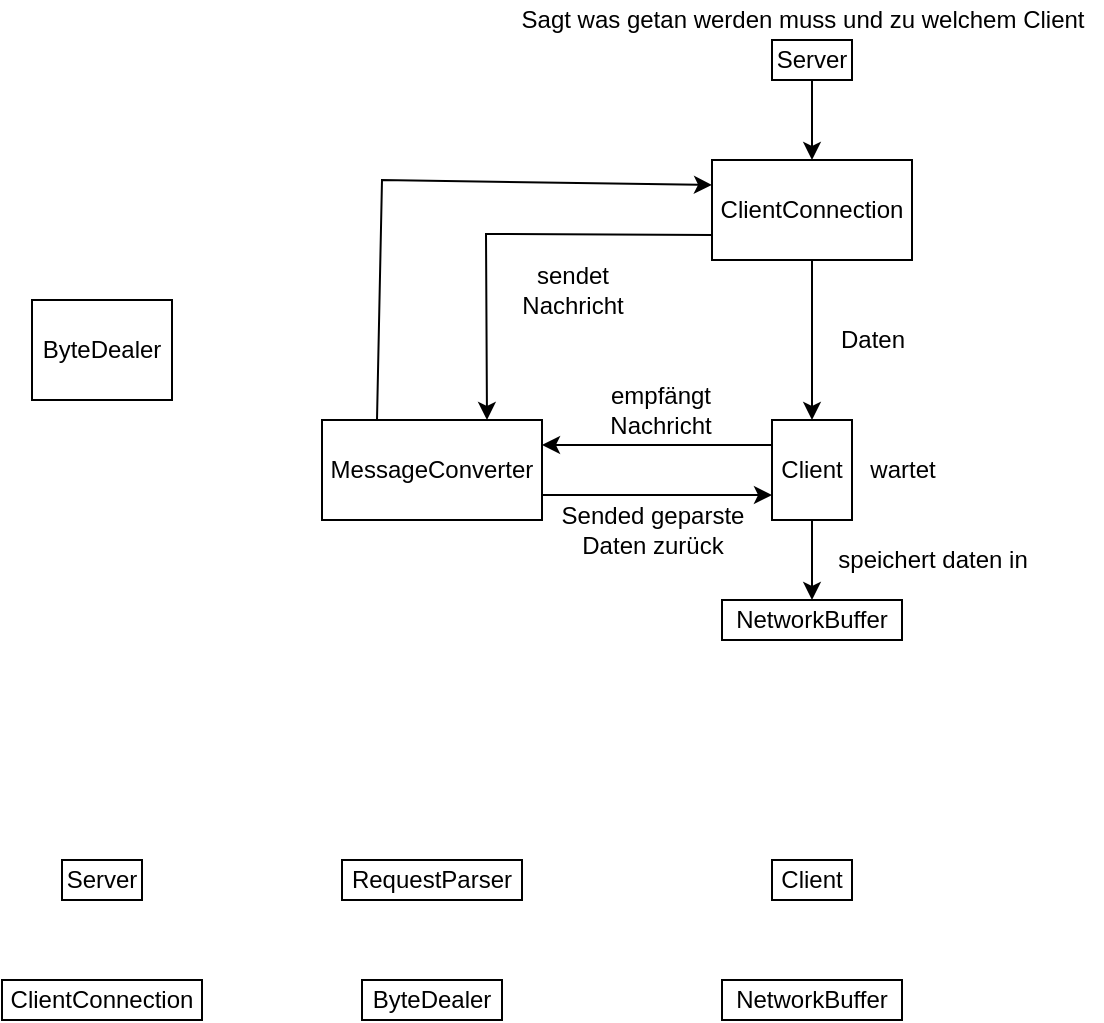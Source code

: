 <mxfile version="18.0.3" type="device"><diagram id="sab9mWjCjC6wnmYaDvzo" name="Page-1"><mxGraphModel dx="1133" dy="624" grid="1" gridSize="10" guides="1" tooltips="1" connect="1" arrows="1" fold="1" page="1" pageScale="1" pageWidth="827" pageHeight="1169" math="0" shadow="0"><root><mxCell id="0"/><mxCell id="1" parent="0"/><mxCell id="JZBerC42o_ADaGXN8Pa5-30" style="edgeStyle=orthogonalEdgeStyle;rounded=0;orthogonalLoop=1;jettySize=auto;html=1;entryX=0.5;entryY=0;entryDx=0;entryDy=0;" edge="1" parent="1" source="JZBerC42o_ADaGXN8Pa5-1" target="JZBerC42o_ADaGXN8Pa5-2"><mxGeometry relative="1" as="geometry"/></mxCell><mxCell id="JZBerC42o_ADaGXN8Pa5-1" value="Server" style="rounded=0;whiteSpace=wrap;html=1;" vertex="1" parent="1"><mxGeometry x="435" y="30" width="40" height="20" as="geometry"/></mxCell><mxCell id="JZBerC42o_ADaGXN8Pa5-2" value="ClientConnection" style="rounded=0;whiteSpace=wrap;html=1;" vertex="1" parent="1"><mxGeometry x="405" y="90" width="100" height="50" as="geometry"/></mxCell><mxCell id="JZBerC42o_ADaGXN8Pa5-4" value="NetworkBuffer" style="rounded=0;whiteSpace=wrap;html=1;" vertex="1" parent="1"><mxGeometry x="410" y="310" width="90" height="20" as="geometry"/></mxCell><mxCell id="JZBerC42o_ADaGXN8Pa5-5" value="Client" style="rounded=0;whiteSpace=wrap;html=1;" vertex="1" parent="1"><mxGeometry x="435" y="220" width="40" height="50" as="geometry"/></mxCell><mxCell id="JZBerC42o_ADaGXN8Pa5-7" value="ByteDealer" style="rounded=0;whiteSpace=wrap;html=1;" vertex="1" parent="1"><mxGeometry x="65" y="160" width="70" height="50" as="geometry"/></mxCell><mxCell id="JZBerC42o_ADaGXN8Pa5-10" value="Server" style="rounded=0;whiteSpace=wrap;html=1;" vertex="1" parent="1"><mxGeometry x="80" y="440" width="40" height="20" as="geometry"/></mxCell><mxCell id="JZBerC42o_ADaGXN8Pa5-11" value="ClientConnection" style="rounded=0;whiteSpace=wrap;html=1;" vertex="1" parent="1"><mxGeometry x="50" y="500" width="100" height="20" as="geometry"/></mxCell><mxCell id="JZBerC42o_ADaGXN8Pa5-12" value="NetworkBuffer" style="rounded=0;whiteSpace=wrap;html=1;" vertex="1" parent="1"><mxGeometry x="410" y="500" width="90" height="20" as="geometry"/></mxCell><mxCell id="JZBerC42o_ADaGXN8Pa5-13" value="Client" style="rounded=0;whiteSpace=wrap;html=1;" vertex="1" parent="1"><mxGeometry x="435" y="440" width="40" height="20" as="geometry"/></mxCell><mxCell id="JZBerC42o_ADaGXN8Pa5-14" value="ByteDealer" style="rounded=0;whiteSpace=wrap;html=1;" vertex="1" parent="1"><mxGeometry x="230" y="500" width="70" height="20" as="geometry"/></mxCell><mxCell id="JZBerC42o_ADaGXN8Pa5-15" value="RequestParser" style="rounded=0;whiteSpace=wrap;html=1;" vertex="1" parent="1"><mxGeometry x="220" y="440" width="90" height="20" as="geometry"/></mxCell><mxCell id="JZBerC42o_ADaGXN8Pa5-16" value="MessageConverter" style="rounded=0;whiteSpace=wrap;html=1;" vertex="1" parent="1"><mxGeometry x="210" y="220" width="110" height="50" as="geometry"/></mxCell><mxCell id="JZBerC42o_ADaGXN8Pa5-18" value="wartet" style="text;html=1;align=center;verticalAlign=middle;resizable=0;points=[];autosize=1;strokeColor=none;fillColor=none;" vertex="1" parent="1"><mxGeometry x="475" y="235" width="50" height="20" as="geometry"/></mxCell><mxCell id="JZBerC42o_ADaGXN8Pa5-20" value="&lt;div&gt;empfängt&lt;/div&gt;&lt;div&gt;Nachricht&lt;br&gt;&lt;/div&gt;" style="text;html=1;align=center;verticalAlign=middle;resizable=0;points=[];autosize=1;strokeColor=none;fillColor=none;" vertex="1" parent="1"><mxGeometry x="343.5" y="200" width="70" height="30" as="geometry"/></mxCell><mxCell id="JZBerC42o_ADaGXN8Pa5-24" value="" style="endArrow=classic;html=1;rounded=0;exitX=0;exitY=0.25;exitDx=0;exitDy=0;entryX=1;entryY=0.25;entryDx=0;entryDy=0;" edge="1" parent="1" source="JZBerC42o_ADaGXN8Pa5-5" target="JZBerC42o_ADaGXN8Pa5-16"><mxGeometry width="50" height="50" relative="1" as="geometry"><mxPoint x="270" y="260" as="sourcePoint"/><mxPoint x="320" y="210" as="targetPoint"/></mxGeometry></mxCell><mxCell id="JZBerC42o_ADaGXN8Pa5-25" value="" style="endArrow=classic;html=1;rounded=0;exitX=1;exitY=0.75;exitDx=0;exitDy=0;entryX=0;entryY=0.75;entryDx=0;entryDy=0;" edge="1" parent="1" source="JZBerC42o_ADaGXN8Pa5-16" target="JZBerC42o_ADaGXN8Pa5-5"><mxGeometry width="50" height="50" relative="1" as="geometry"><mxPoint x="445" y="290" as="sourcePoint"/><mxPoint x="330" y="290" as="targetPoint"/></mxGeometry></mxCell><mxCell id="JZBerC42o_ADaGXN8Pa5-26" value="&lt;div&gt;Sended geparste&lt;/div&gt;&lt;div&gt;Daten zurück&lt;/div&gt;" style="text;html=1;align=center;verticalAlign=middle;resizable=0;points=[];autosize=1;strokeColor=none;fillColor=none;" vertex="1" parent="1"><mxGeometry x="320" y="260" width="110" height="30" as="geometry"/></mxCell><mxCell id="JZBerC42o_ADaGXN8Pa5-27" value="" style="endArrow=classic;html=1;rounded=0;exitX=0.5;exitY=1;exitDx=0;exitDy=0;entryX=0.5;entryY=0;entryDx=0;entryDy=0;" edge="1" parent="1" source="JZBerC42o_ADaGXN8Pa5-5" target="JZBerC42o_ADaGXN8Pa5-4"><mxGeometry width="50" height="50" relative="1" as="geometry"><mxPoint x="410" y="150" as="sourcePoint"/><mxPoint x="525" y="150" as="targetPoint"/></mxGeometry></mxCell><mxCell id="JZBerC42o_ADaGXN8Pa5-28" value="speichert daten in" style="text;html=1;align=center;verticalAlign=middle;resizable=0;points=[];autosize=1;strokeColor=none;fillColor=none;" vertex="1" parent="1"><mxGeometry x="460" y="280" width="110" height="20" as="geometry"/></mxCell><mxCell id="JZBerC42o_ADaGXN8Pa5-31" value="Sagt was getan werden muss und zu welchem Client" style="text;html=1;align=center;verticalAlign=middle;resizable=0;points=[];autosize=1;strokeColor=none;fillColor=none;" vertex="1" parent="1"><mxGeometry x="300" y="10" width="300" height="20" as="geometry"/></mxCell><mxCell id="JZBerC42o_ADaGXN8Pa5-37" value="" style="endArrow=classic;html=1;rounded=0;entryX=0.5;entryY=0;entryDx=0;entryDy=0;exitX=0.5;exitY=1;exitDx=0;exitDy=0;" edge="1" parent="1" source="JZBerC42o_ADaGXN8Pa5-2" target="JZBerC42o_ADaGXN8Pa5-5"><mxGeometry width="50" height="50" relative="1" as="geometry"><mxPoint x="435" y="180" as="sourcePoint"/><mxPoint x="610" y="180" as="targetPoint"/></mxGeometry></mxCell><mxCell id="JZBerC42o_ADaGXN8Pa5-38" value="Daten" style="text;html=1;align=center;verticalAlign=middle;resizable=0;points=[];autosize=1;strokeColor=none;fillColor=none;" vertex="1" parent="1"><mxGeometry x="460" y="170" width="50" height="20" as="geometry"/></mxCell><mxCell id="JZBerC42o_ADaGXN8Pa5-39" value="" style="endArrow=classic;html=1;rounded=0;exitX=0;exitY=0.75;exitDx=0;exitDy=0;entryX=0.75;entryY=0;entryDx=0;entryDy=0;" edge="1" parent="1" source="JZBerC42o_ADaGXN8Pa5-2" target="JZBerC42o_ADaGXN8Pa5-16"><mxGeometry width="50" height="50" relative="1" as="geometry"><mxPoint x="300" y="210" as="sourcePoint"/><mxPoint x="350" y="160" as="targetPoint"/><Array as="points"><mxPoint x="292" y="127"/></Array></mxGeometry></mxCell><mxCell id="JZBerC42o_ADaGXN8Pa5-40" value="" style="endArrow=classic;html=1;rounded=0;exitX=0.25;exitY=0;exitDx=0;exitDy=0;entryX=0;entryY=0.25;entryDx=0;entryDy=0;" edge="1" parent="1" source="JZBerC42o_ADaGXN8Pa5-16" target="JZBerC42o_ADaGXN8Pa5-2"><mxGeometry width="50" height="50" relative="1" as="geometry"><mxPoint x="310" y="107.5" as="sourcePoint"/><mxPoint x="197.5" y="200" as="targetPoint"/><Array as="points"><mxPoint x="240" y="100"/></Array></mxGeometry></mxCell><mxCell id="JZBerC42o_ADaGXN8Pa5-41" value="&lt;div&gt;sendet&lt;/div&gt;&lt;div&gt;Nachricht&lt;br&gt;&lt;/div&gt;" style="text;html=1;align=center;verticalAlign=middle;resizable=0;points=[];autosize=1;strokeColor=none;fillColor=none;" vertex="1" parent="1"><mxGeometry x="300" y="140" width="70" height="30" as="geometry"/></mxCell></root></mxGraphModel></diagram></mxfile>